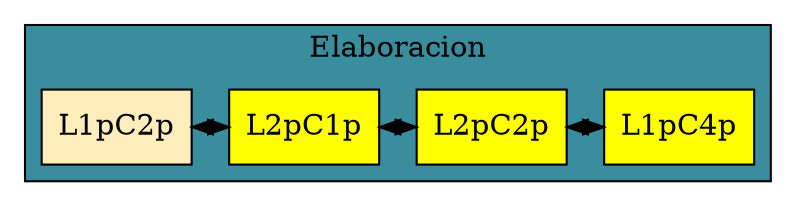 
            digraph L{
    node[shape=box fillcolor="#FFEDBB" style=filled]
    
    subgraph cluster_p{
        label="Elaboracion"
        bgcolor="#398D9C"
        raiz[label=L1pC2p]
        edge[dir="both"]
            
        Columna1[label=L2pC1p,group=1,fillcolor=yellow];

        
        Columna2[label=L2pC2p,group=2,fillcolor=yellow];

        
        Columna3[label=L1pC4p,group=3,fillcolor=yellow];

        
            Columna1->Columna2
            
            Columna2->Columna3
            
        raiz->Columna1
        {rank=same;raiz;
            Columna1;
            Columna2;
            Columna3;}
    }
}
            